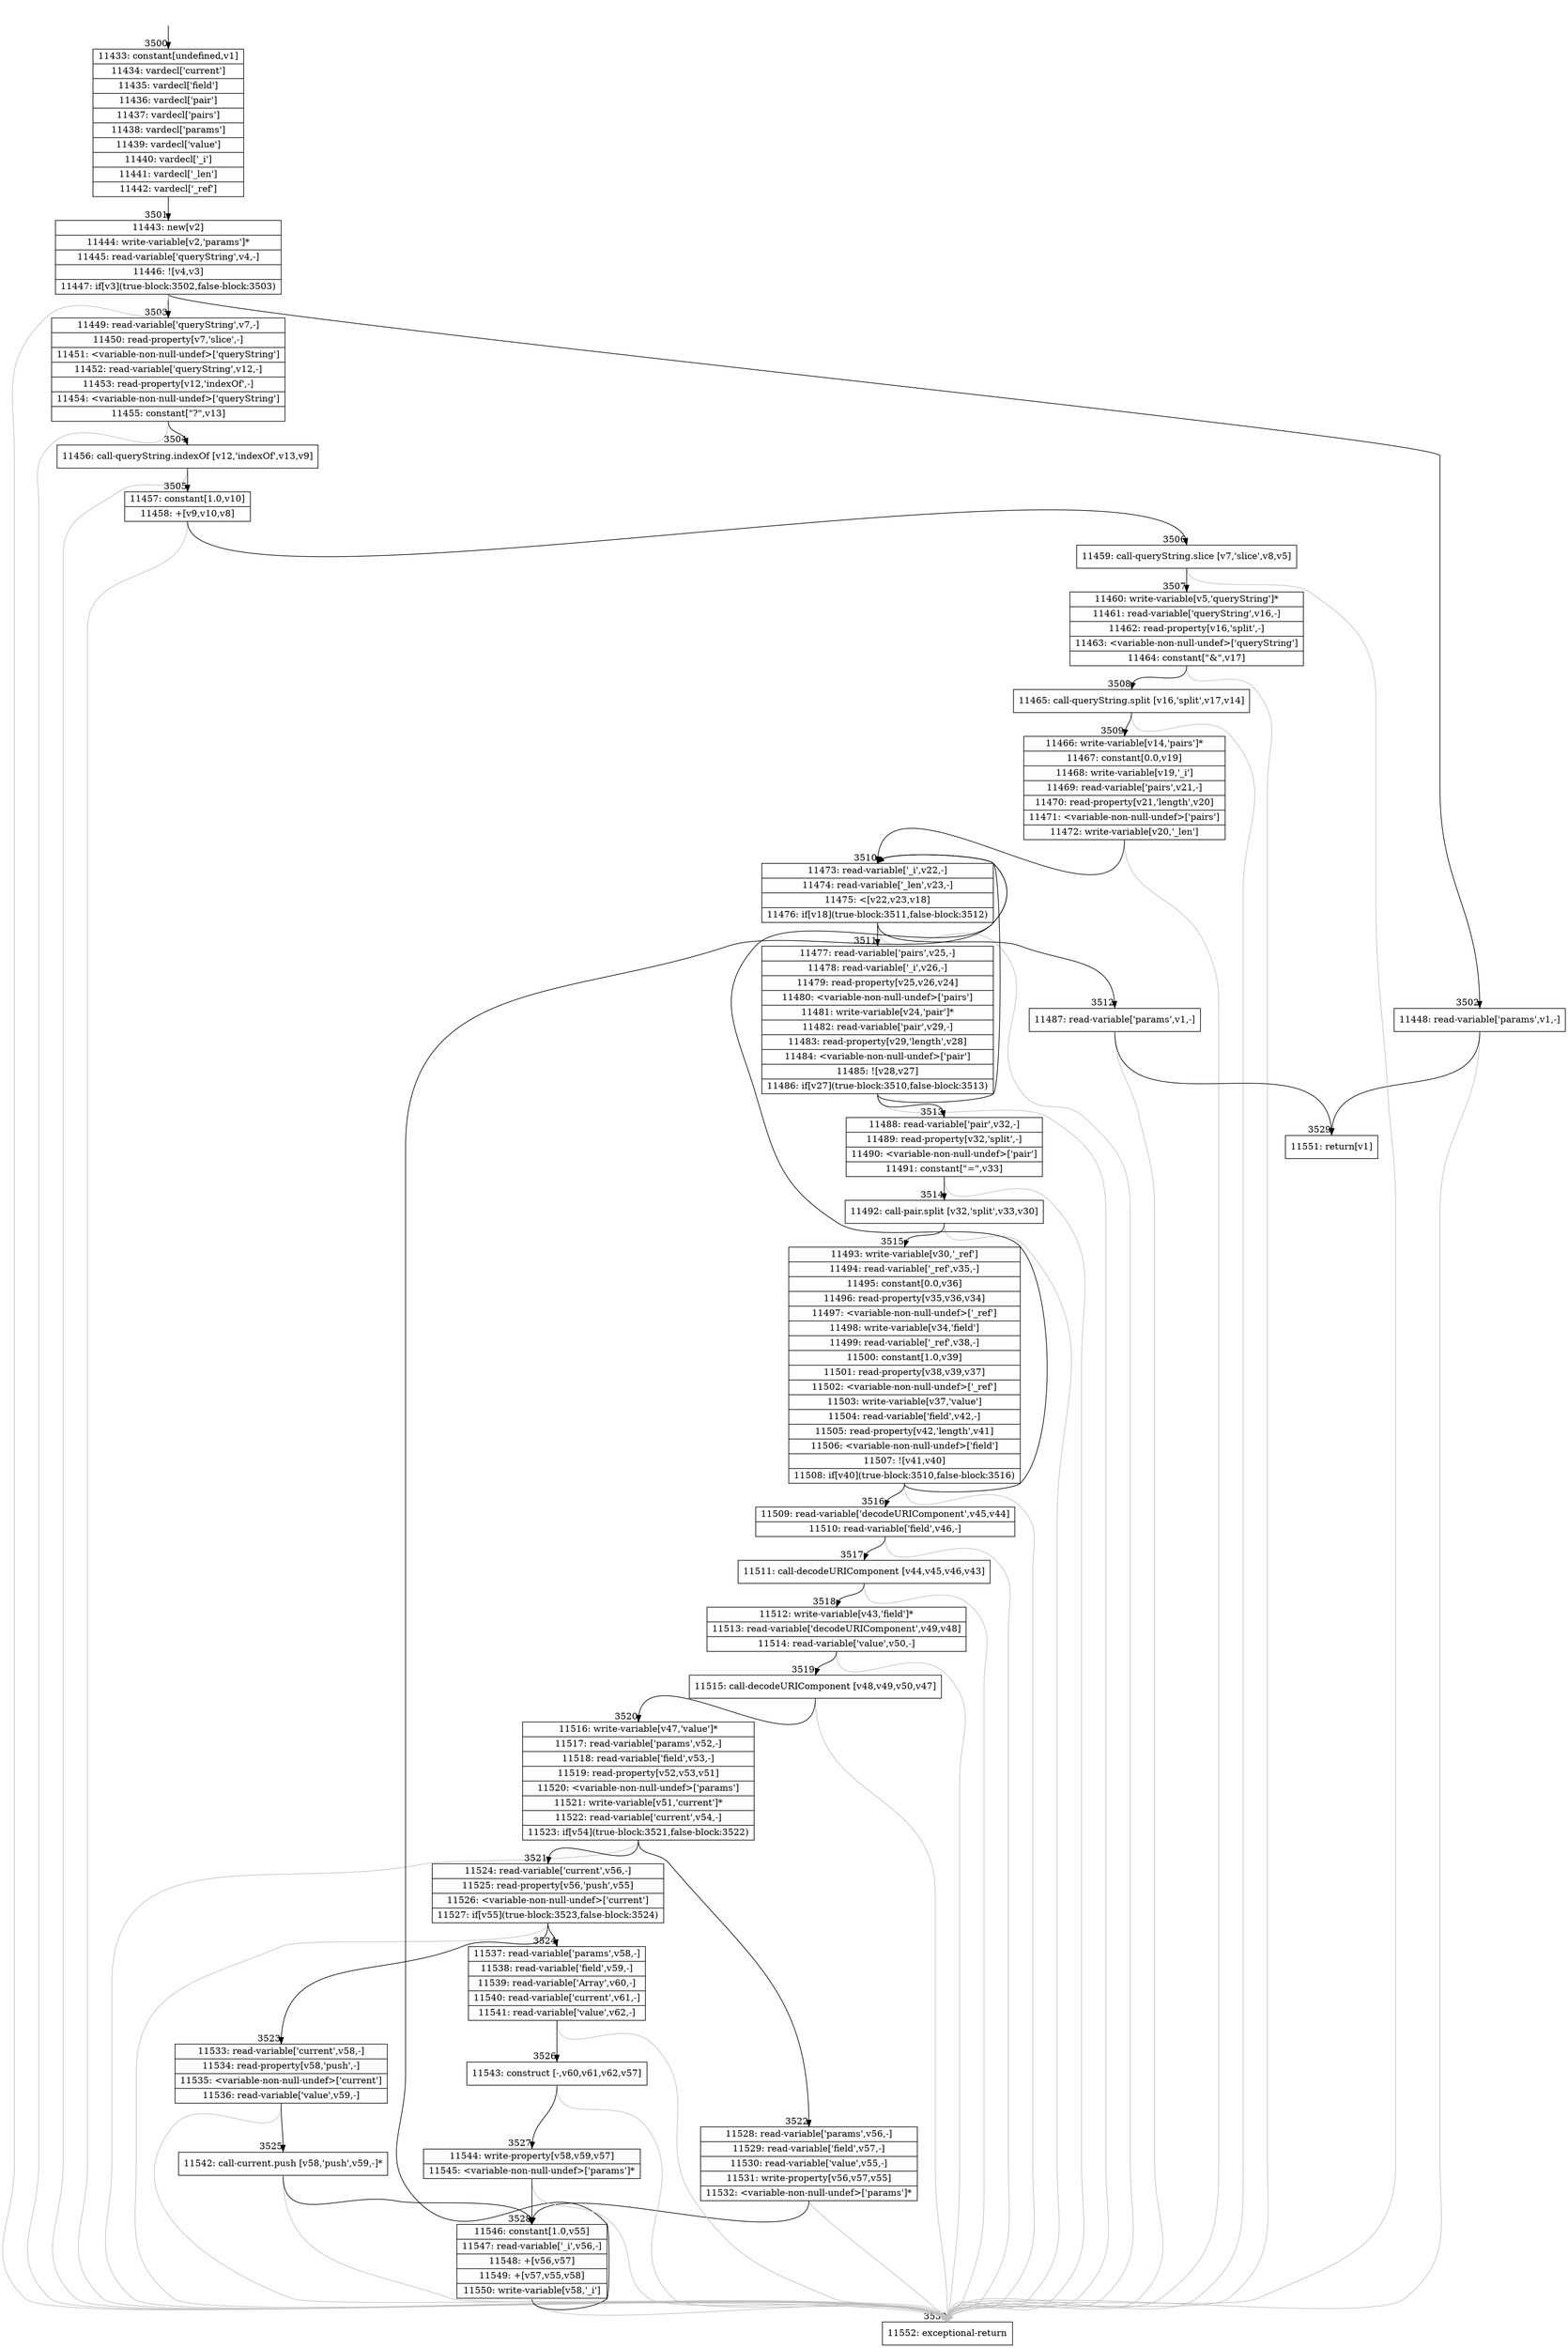 digraph {
rankdir="TD"
BB_entry278[shape=none,label=""];
BB_entry278 -> BB3500 [tailport=s, headport=n, headlabel="    3500"]
BB3500 [shape=record label="{11433: constant[undefined,v1]|11434: vardecl['current']|11435: vardecl['field']|11436: vardecl['pair']|11437: vardecl['pairs']|11438: vardecl['params']|11439: vardecl['value']|11440: vardecl['_i']|11441: vardecl['_len']|11442: vardecl['_ref']}" ] 
BB3500 -> BB3501 [tailport=s, headport=n, headlabel="      3501"]
BB3501 [shape=record label="{11443: new[v2]|11444: write-variable[v2,'params']*|11445: read-variable['queryString',v4,-]|11446: ![v4,v3]|11447: if[v3](true-block:3502,false-block:3503)}" ] 
BB3501 -> BB3502 [tailport=s, headport=n, headlabel="      3502"]
BB3501 -> BB3503 [tailport=s, headport=n, headlabel="      3503"]
BB3501 -> BB3530 [tailport=s, headport=n, color=gray, headlabel="      3530"]
BB3502 [shape=record label="{11448: read-variable['params',v1,-]}" ] 
BB3502 -> BB3529 [tailport=s, headport=n, headlabel="      3529"]
BB3502 -> BB3530 [tailport=s, headport=n, color=gray]
BB3503 [shape=record label="{11449: read-variable['queryString',v7,-]|11450: read-property[v7,'slice',-]|11451: \<variable-non-null-undef\>['queryString']|11452: read-variable['queryString',v12,-]|11453: read-property[v12,'indexOf',-]|11454: \<variable-non-null-undef\>['queryString']|11455: constant[\"?\",v13]}" ] 
BB3503 -> BB3504 [tailport=s, headport=n, headlabel="      3504"]
BB3503 -> BB3530 [tailport=s, headport=n, color=gray]
BB3504 [shape=record label="{11456: call-queryString.indexOf [v12,'indexOf',v13,v9]}" ] 
BB3504 -> BB3505 [tailport=s, headport=n, headlabel="      3505"]
BB3504 -> BB3530 [tailport=s, headport=n, color=gray]
BB3505 [shape=record label="{11457: constant[1.0,v10]|11458: +[v9,v10,v8]}" ] 
BB3505 -> BB3506 [tailport=s, headport=n, headlabel="      3506"]
BB3505 -> BB3530 [tailport=s, headport=n, color=gray]
BB3506 [shape=record label="{11459: call-queryString.slice [v7,'slice',v8,v5]}" ] 
BB3506 -> BB3507 [tailport=s, headport=n, headlabel="      3507"]
BB3506 -> BB3530 [tailport=s, headport=n, color=gray]
BB3507 [shape=record label="{11460: write-variable[v5,'queryString']*|11461: read-variable['queryString',v16,-]|11462: read-property[v16,'split',-]|11463: \<variable-non-null-undef\>['queryString']|11464: constant[\"&\",v17]}" ] 
BB3507 -> BB3508 [tailport=s, headport=n, headlabel="      3508"]
BB3507 -> BB3530 [tailport=s, headport=n, color=gray]
BB3508 [shape=record label="{11465: call-queryString.split [v16,'split',v17,v14]}" ] 
BB3508 -> BB3509 [tailport=s, headport=n, headlabel="      3509"]
BB3508 -> BB3530 [tailport=s, headport=n, color=gray]
BB3509 [shape=record label="{11466: write-variable[v14,'pairs']*|11467: constant[0.0,v19]|11468: write-variable[v19,'_i']|11469: read-variable['pairs',v21,-]|11470: read-property[v21,'length',v20]|11471: \<variable-non-null-undef\>['pairs']|11472: write-variable[v20,'_len']}" ] 
BB3509 -> BB3510 [tailport=s, headport=n, headlabel="      3510"]
BB3509 -> BB3530 [tailport=s, headport=n, color=gray]
BB3510 [shape=record label="{11473: read-variable['_i',v22,-]|11474: read-variable['_len',v23,-]|11475: \<[v22,v23,v18]|11476: if[v18](true-block:3511,false-block:3512)}" ] 
BB3510 -> BB3511 [tailport=s, headport=n, headlabel="      3511"]
BB3510 -> BB3512 [tailport=s, headport=n, headlabel="      3512"]
BB3510 -> BB3530 [tailport=s, headport=n, color=gray]
BB3511 [shape=record label="{11477: read-variable['pairs',v25,-]|11478: read-variable['_i',v26,-]|11479: read-property[v25,v26,v24]|11480: \<variable-non-null-undef\>['pairs']|11481: write-variable[v24,'pair']*|11482: read-variable['pair',v29,-]|11483: read-property[v29,'length',v28]|11484: \<variable-non-null-undef\>['pair']|11485: ![v28,v27]|11486: if[v27](true-block:3510,false-block:3513)}" ] 
BB3511 -> BB3510 [tailport=s, headport=n]
BB3511 -> BB3513 [tailport=s, headport=n, headlabel="      3513"]
BB3511 -> BB3530 [tailport=s, headport=n, color=gray]
BB3512 [shape=record label="{11487: read-variable['params',v1,-]}" ] 
BB3512 -> BB3529 [tailport=s, headport=n]
BB3512 -> BB3530 [tailport=s, headport=n, color=gray]
BB3513 [shape=record label="{11488: read-variable['pair',v32,-]|11489: read-property[v32,'split',-]|11490: \<variable-non-null-undef\>['pair']|11491: constant[\"=\",v33]}" ] 
BB3513 -> BB3514 [tailport=s, headport=n, headlabel="      3514"]
BB3513 -> BB3530 [tailport=s, headport=n, color=gray]
BB3514 [shape=record label="{11492: call-pair.split [v32,'split',v33,v30]}" ] 
BB3514 -> BB3515 [tailport=s, headport=n, headlabel="      3515"]
BB3514 -> BB3530 [tailport=s, headport=n, color=gray]
BB3515 [shape=record label="{11493: write-variable[v30,'_ref']|11494: read-variable['_ref',v35,-]|11495: constant[0.0,v36]|11496: read-property[v35,v36,v34]|11497: \<variable-non-null-undef\>['_ref']|11498: write-variable[v34,'field']|11499: read-variable['_ref',v38,-]|11500: constant[1.0,v39]|11501: read-property[v38,v39,v37]|11502: \<variable-non-null-undef\>['_ref']|11503: write-variable[v37,'value']|11504: read-variable['field',v42,-]|11505: read-property[v42,'length',v41]|11506: \<variable-non-null-undef\>['field']|11507: ![v41,v40]|11508: if[v40](true-block:3510,false-block:3516)}" ] 
BB3515 -> BB3510 [tailport=s, headport=n]
BB3515 -> BB3516 [tailport=s, headport=n, headlabel="      3516"]
BB3515 -> BB3530 [tailport=s, headport=n, color=gray]
BB3516 [shape=record label="{11509: read-variable['decodeURIComponent',v45,v44]|11510: read-variable['field',v46,-]}" ] 
BB3516 -> BB3517 [tailport=s, headport=n, headlabel="      3517"]
BB3516 -> BB3530 [tailport=s, headport=n, color=gray]
BB3517 [shape=record label="{11511: call-decodeURIComponent [v44,v45,v46,v43]}" ] 
BB3517 -> BB3518 [tailport=s, headport=n, headlabel="      3518"]
BB3517 -> BB3530 [tailport=s, headport=n, color=gray]
BB3518 [shape=record label="{11512: write-variable[v43,'field']*|11513: read-variable['decodeURIComponent',v49,v48]|11514: read-variable['value',v50,-]}" ] 
BB3518 -> BB3519 [tailport=s, headport=n, headlabel="      3519"]
BB3518 -> BB3530 [tailport=s, headport=n, color=gray]
BB3519 [shape=record label="{11515: call-decodeURIComponent [v48,v49,v50,v47]}" ] 
BB3519 -> BB3520 [tailport=s, headport=n, headlabel="      3520"]
BB3519 -> BB3530 [tailport=s, headport=n, color=gray]
BB3520 [shape=record label="{11516: write-variable[v47,'value']*|11517: read-variable['params',v52,-]|11518: read-variable['field',v53,-]|11519: read-property[v52,v53,v51]|11520: \<variable-non-null-undef\>['params']|11521: write-variable[v51,'current']*|11522: read-variable['current',v54,-]|11523: if[v54](true-block:3521,false-block:3522)}" ] 
BB3520 -> BB3521 [tailport=s, headport=n, headlabel="      3521"]
BB3520 -> BB3522 [tailport=s, headport=n, headlabel="      3522"]
BB3520 -> BB3530 [tailport=s, headport=n, color=gray]
BB3521 [shape=record label="{11524: read-variable['current',v56,-]|11525: read-property[v56,'push',v55]|11526: \<variable-non-null-undef\>['current']|11527: if[v55](true-block:3523,false-block:3524)}" ] 
BB3521 -> BB3523 [tailport=s, headport=n, headlabel="      3523"]
BB3521 -> BB3524 [tailport=s, headport=n, headlabel="      3524"]
BB3521 -> BB3530 [tailport=s, headport=n, color=gray]
BB3522 [shape=record label="{11528: read-variable['params',v56,-]|11529: read-variable['field',v57,-]|11530: read-variable['value',v55,-]|11531: write-property[v56,v57,v55]|11532: \<variable-non-null-undef\>['params']*}" ] 
BB3522 -> BB3528 [tailport=s, headport=n, headlabel="      3528"]
BB3522 -> BB3530 [tailport=s, headport=n, color=gray]
BB3523 [shape=record label="{11533: read-variable['current',v58,-]|11534: read-property[v58,'push',-]|11535: \<variable-non-null-undef\>['current']|11536: read-variable['value',v59,-]}" ] 
BB3523 -> BB3525 [tailport=s, headport=n, headlabel="      3525"]
BB3523 -> BB3530 [tailport=s, headport=n, color=gray]
BB3524 [shape=record label="{11537: read-variable['params',v58,-]|11538: read-variable['field',v59,-]|11539: read-variable['Array',v60,-]|11540: read-variable['current',v61,-]|11541: read-variable['value',v62,-]}" ] 
BB3524 -> BB3526 [tailport=s, headport=n, headlabel="      3526"]
BB3524 -> BB3530 [tailport=s, headport=n, color=gray]
BB3525 [shape=record label="{11542: call-current.push [v58,'push',v59,-]*}" ] 
BB3525 -> BB3528 [tailport=s, headport=n]
BB3525 -> BB3530 [tailport=s, headport=n, color=gray]
BB3526 [shape=record label="{11543: construct [-,v60,v61,v62,v57]}" ] 
BB3526 -> BB3527 [tailport=s, headport=n, headlabel="      3527"]
BB3526 -> BB3530 [tailport=s, headport=n, color=gray]
BB3527 [shape=record label="{11544: write-property[v58,v59,v57]|11545: \<variable-non-null-undef\>['params']*}" ] 
BB3527 -> BB3528 [tailport=s, headport=n]
BB3527 -> BB3530 [tailport=s, headport=n, color=gray]
BB3528 [shape=record label="{11546: constant[1.0,v55]|11547: read-variable['_i',v56,-]|11548: +[v56,v57]|11549: +[v57,v55,v58]|11550: write-variable[v58,'_i']}" ] 
BB3528 -> BB3510 [tailport=s, headport=n]
BB3528 -> BB3530 [tailport=s, headport=n, color=gray]
BB3529 [shape=record label="{11551: return[v1]}" ] 
BB3530 [shape=record label="{11552: exceptional-return}" ] 
//#$~ 3050
}
